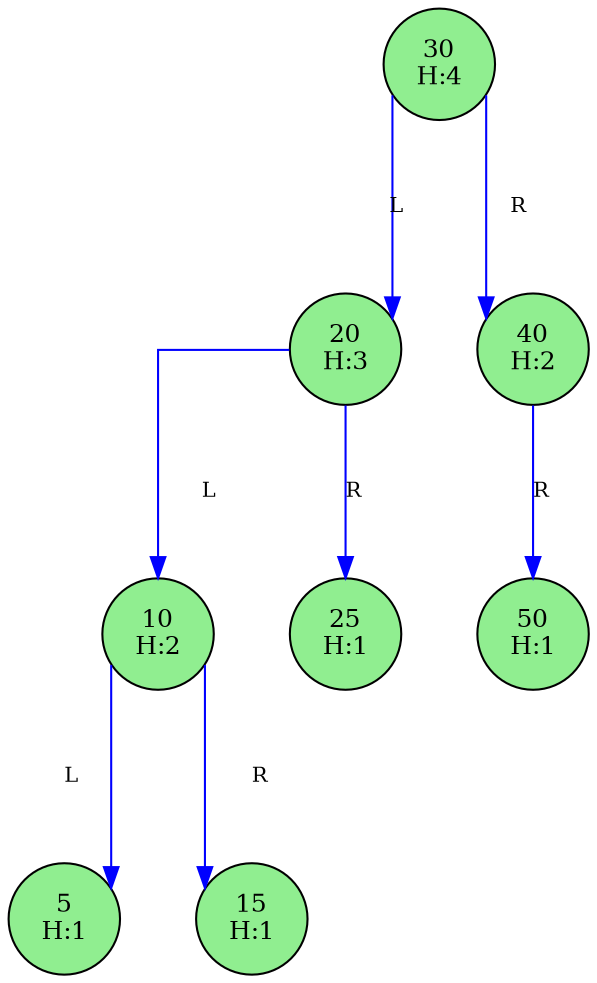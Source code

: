 strict digraph G {
  nodesep=0.5;
  splines=ortho;
  rankdir=TB;
  ranksep=1.0;
  1 [ fillcolor="#90EE90" shape="circle" fontsize="12" style="filled" label="30\nH:4" ];
  2 [ fillcolor="#90EE90" shape="circle" fontsize="12" style="filled" label="20\nH:3" ];
  3 [ fillcolor="#90EE90" shape="circle" fontsize="12" style="filled" label="40\nH:2" ];
  4 [ fillcolor="#90EE90" shape="circle" fontsize="12" style="filled" label="10\nH:2" ];
  5 [ fillcolor="#90EE90" shape="circle" fontsize="12" style="filled" label="25\nH:1" ];
  6 [ fillcolor="#90EE90" shape="circle" fontsize="12" style="filled" label="50\nH:1" ];
  7 [ fillcolor="#90EE90" shape="circle" fontsize="12" style="filled" label="5\nH:1" ];
  8 [ fillcolor="#90EE90" shape="circle" fontsize="12" style="filled" label="15\nH:1" ];
  1 -> 2 [ color="blue" fontsize="10" label="L" ];
  1 -> 3 [ color="blue" fontsize="10" label="R" ];
  2 -> 4 [ color="blue" fontsize="10" label="L" ];
  2 -> 5 [ color="blue" fontsize="10" label="R" ];
  3 -> 6 [ color="blue" fontsize="10" label="R" ];
  4 -> 7 [ color="blue" fontsize="10" label="L" ];
  4 -> 8 [ color="blue" fontsize="10" label="R" ];
}

